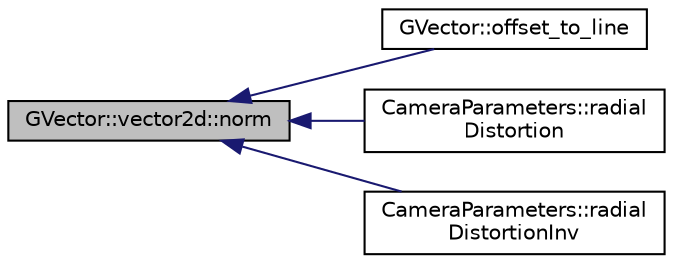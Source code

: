 digraph "GVector::vector2d::norm"
{
 // INTERACTIVE_SVG=YES
  edge [fontname="Helvetica",fontsize="10",labelfontname="Helvetica",labelfontsize="10"];
  node [fontname="Helvetica",fontsize="10",shape=record];
  rankdir="LR";
  Node1 [label="GVector::vector2d::norm",height=0.2,width=0.4,color="black", fillcolor="grey75", style="filled", fontcolor="black"];
  Node1 -> Node2 [dir="back",color="midnightblue",fontsize="10",style="solid",fontname="Helvetica"];
  Node2 [label="GVector::offset_to_line",height=0.2,width=0.4,color="black", fillcolor="white", style="filled",URL="$d5/da9/namespace_g_vector.html#a5e31d50d3030509499e4cf2ed70863d5"];
  Node1 -> Node3 [dir="back",color="midnightblue",fontsize="10",style="solid",fontname="Helvetica"];
  Node3 [label="CameraParameters::radial\lDistortion",height=0.2,width=0.4,color="black", fillcolor="white", style="filled",URL="$d7/df2/class_camera_parameters.html#a90d74623abd4d523dd8e7d47ce927e54"];
  Node1 -> Node4 [dir="back",color="midnightblue",fontsize="10",style="solid",fontname="Helvetica"];
  Node4 [label="CameraParameters::radial\lDistortionInv",height=0.2,width=0.4,color="black", fillcolor="white", style="filled",URL="$d7/df2/class_camera_parameters.html#a36441d4940f1aed7189a9569687e1a08"];
}
